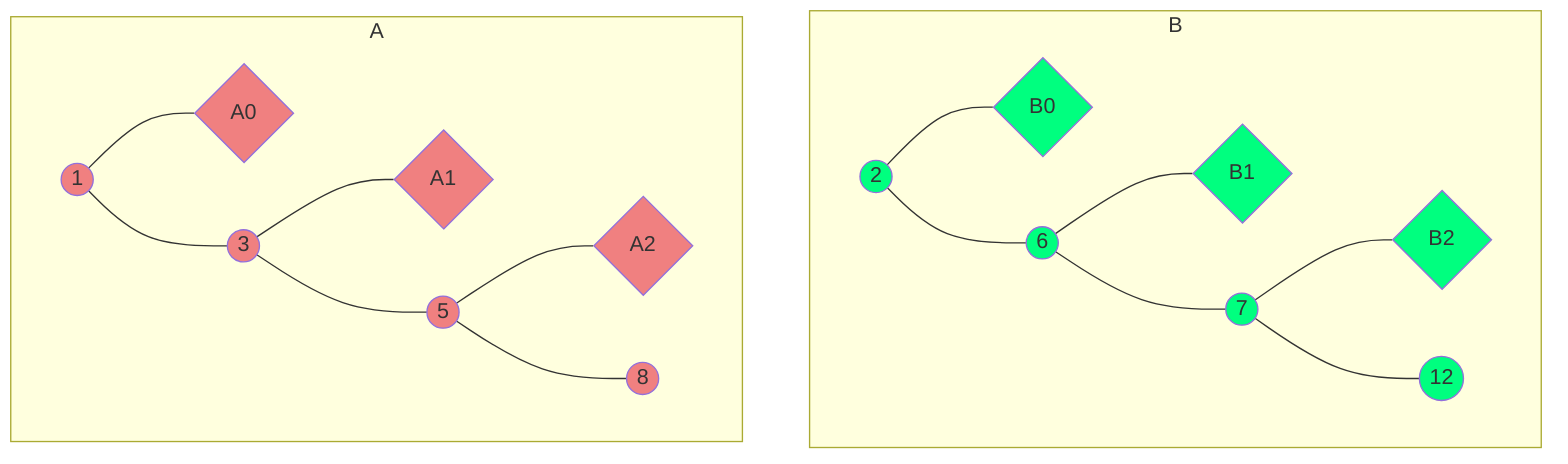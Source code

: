 graph TD
    subgraph B
    b0((2))
    b0 --- B0{B0}
    b0 --- b1((6))
    b1 --- B1{B1}
    b1 --- b2((7))
    b2 --- B2{B2}
    b2 --- b3((12))
    end
    subgraph A
    a0((1))
    a0 --- A0{A0}
    a0 --- a1((3))
    a1 --- A1{A1}
    a1 --- a2((5))
    a2 --- A2{A2}
    a2 --- a3((8))
    end
    classDef A fill:LightCoral
    class a0,a1,a2,a3,A0,A1,A2 A
    classDef B fill:SpringGreen
    class b0,b1,b2,b3,B0,B1,B2 B